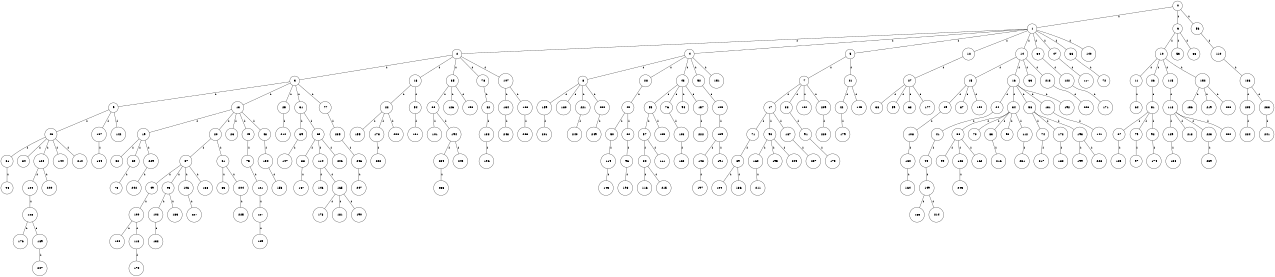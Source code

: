 graph G {
size="8.5,11;"
ratio = "expand;"
fixedsize="true;"
overlap="scale;"
node[shape=circle,width=.12,hight=.12,fontsize=12]
edge[fontsize=12]

0[label=" 0" color=black, pos="1.6837709,2.2793582!"];
1[label=" 1" color=black, pos="2.8723288,0.46837984!"];
2[label=" 2" color=black, pos="2.6519697,0.54134472!"];
3[label=" 3" color=black, pos="1.1437162,0.65744494!"];
4[label=" 4" color=black, pos="2.2969947,0.27964426!"];
5[label=" 5" color=black, pos="2.8828153,1.3552576!"];
6[label=" 6" color=black, pos="1.5659741,2.1622987!"];
7[label=" 7" color=black, pos="0.63597834,0.77914341!"];
8[label=" 8" color=black, pos="2.9995702,2.2913098!"];
9[label=" 9" color=black, pos="1.1268542,0.43842966!"];
10[label=" 10" color=black, pos="0.67178462,1.3775767!"];
11[label=" 11" color=black, pos="2.9505753,2.7835793!"];
12[label=" 12" color=black, pos="1.8996953,1.4052333!"];
13[label=" 13" color=black, pos="0.97777144,0.19067717!"];
14[label=" 14" color=black, pos="2.8801188,2.7521565!"];
15[label=" 15" color=black, pos="0.40810675,2.8358463!"];
16[label=" 16" color=black, pos="1.5898015,1.279576!"];
17[label=" 17" color=black, pos="1.8868458,2.4954796!"];
18[label=" 18" color=black, pos="2.6977801,0.37413124!"];
19[label=" 19" color=black, pos="2.9080779,0.89592538!"];
20[label=" 20" color=black, pos="2.2209341,2.5902838!"];
21[label=" 21" color=black, pos="2.0616496,1.742451!"];
22[label=" 22" color=black, pos="0.13393679,2.4578655!"];
23[label=" 23" color=black, pos="2.0259074,1.9497205!"];
24[label=" 24" color=black, pos="0.42086797,2.3323645!"];
25[label=" 25" color=black, pos="0.94730222,1.8663441!"];
26[label=" 26" color=black, pos="1.7009004,2.2934376!"];
27[label=" 27" color=black, pos="2.3981859,0.41675146!"];
28[label=" 28" color=black, pos="0.49052166,1.8178254!"];
29[label=" 29" color=black, pos="0.78799618,2.4939396!"];
30[label=" 30" color=black, pos="2.054884,0.46397652!"];
31[label=" 31" color=black, pos="2.2455169,0.69650023!"];
32[label=" 32" color=black, pos="2.6429936,1.9740986!"];
33[label=" 33" color=black, pos="2.8567089,1.2353781!"];
34[label=" 34" color=black, pos="0.080918139,1.1665876!"];
35[label=" 35" color=black, pos="2.7181787,2.098224!"];
36[label=" 36" color=black, pos="2.5903743,0.76087162!"];
37[label=" 37" color=black, pos="2.4763259,1.3003034!"];
38[label=" 38" color=black, pos="0.20661626,2.6120013!"];
39[label=" 39" color=black, pos="0.17797698,0.11851802!"];
40[label=" 40" color=black, pos="1.3373663,1.4112664!"];
41[label=" 41" color=black, pos="0.93305939,2.7516844!"];
42[label=" 42" color=black, pos="1.1754602,2.4930816!"];
43[label=" 43" color=black, pos="2.501611,0.10233934!"];
44[label=" 44" color=black, pos="0.50735501,2.4703557!"];
45[label=" 45" color=black, pos="1.1180222,0.51489084!"];
46[label=" 46" color=black, pos="1.5349391,2.7767716!"];
47[label=" 47" color=black, pos="0.43539362,2.5338866!"];
48[label=" 48" color=black, pos="0.98790623,2.966835!"];
49[label=" 49" color=black, pos="0.59179756,0.93494315!"];
50[label=" 50" color=black, pos="2.6367914,0.66089674!"];
51[label=" 51" color=black, pos="0.019330285,2.2303877!"];
52[label=" 52" color=black, pos="0.62644703,2.5103662!"];
53[label=" 53" color=black, pos="2.4714026,2.0691076!"];
54[label=" 54" color=black, pos="0.15214917,0.71925775!"];
55[label=" 55" color=black, pos="0.74116878,0.36030267!"];
56[label=" 56" color=black, pos="1.1982974,0.65004064!"];
57[label=" 57" color=black, pos="2.0456571,2.5573528!"];
58[label=" 58" color=black, pos="0.013008512,2.820851!"];
59[label=" 59" color=black, pos="0.9814856,2.5590241!"];
60[label=" 60" color=black, pos="1.7519822,1.3524018!"];
61[label=" 61" color=black, pos="1.0946474,2.2297265!"];
62[label=" 62" color=black, pos="0.26738859,2.8343393!"];
63[label=" 63" color=black, pos="0.20212863,0.73763238!"];
64[label=" 64" color=black, pos="1.5217797,0.19052107!"];
65[label=" 65" color=black, pos="2.9726568,0.24988532!"];
66[label=" 66" color=black, pos="1.9661234,0.018004118!"];
67[label=" 67" color=black, pos="1.121975,0.5555416!"];
68[label=" 68" color=black, pos="1.6464185,0.097341994!"];
69[label=" 69" color=black, pos="0.32945282,2.9878624!"];
70[label=" 70" color=black, pos="2.2760527,0.60539879!"];
71[label=" 71" color=black, pos="2.0168437,1.8786074!"];
72[label=" 72" color=black, pos="2.7307042,1.1060602!"];
73[label=" 73" color=black, pos="1.8170024,2.6890263!"];
74[label=" 74" color=black, pos="2.4266818,1.7307347!"];
75[label=" 75" color=black, pos="2.2840586,1.422614!"];
76[label=" 76" color=black, pos="2.1942197,1.671543!"];
77[label=" 77" color=black, pos="0.84702451,2.120514!"];
78[label=" 78" color=black, pos="0.4816072,1.6012586!"];
79[label=" 79" color=black, pos="0.068943927,0.037074356!"];
80[label=" 80" color=black, pos="0.54899448,1.5030091!"];
81[label=" 81" color=black, pos="0.49908007,1.1491226!"];
82[label=" 82" color=black, pos="2.8990659,2.4744187!"];
83[label=" 83" color=black, pos="0.16613359,1.1136017!"];
84[label=" 84" color=black, pos="1.4169888,0.88402587!"];
85[label=" 85" color=black, pos="2.4445502,2.3870905!"];
86[label=" 86" color=black, pos="1.7304526,0.42460831!"];
87[label=" 87" color=black, pos="2.4682151,2.5990446!"];
88[label=" 88" color=black, pos="0.60481722,2.3832064!"];
89[label=" 89" color=black, pos="2.2940892,1.0296592!"];
90[label=" 90" color=black, pos="1.4121862,2.3762796!"];
91[label=" 91" color=black, pos="2.4011107,2.9386731!"];
92[label=" 92" color=black, pos="0.27502598,0.082112787!"];
93[label=" 93" color=black, pos="0.82723884,1.6457335!"];
94[label=" 94" color=black, pos="0.45755242,2.3570879!"];
95[label=" 95" color=black, pos="1.5320245,0.94297707!"];
96[label=" 96" color=black, pos="1.0581863,0.24073902!"];
97[label=" 97" color=black, pos="0.85851243,1.5454306!"];
98[label=" 98" color=black, pos="2.7744761,2.8490185!"];
99[label=" 99" color=black, pos="1.4115914,1.9936863!"];
100[label=" 100" color=black, pos="0.61039062,0.40619353!"];
101[label=" 101" color=black, pos="2.5450024,2.9953209!"];
102[label=" 102" color=black, pos="2.1222689,2.9283223!"];
103[label=" 103" color=black, pos="1.3085414,1.7911351!"];
104[label=" 104" color=black, pos="2.1974829,2.7190032!"];
105[label=" 105" color=black, pos="0.30227232,1.326694!"];
106[label=" 106" color=black, pos="1.1861439,1.2523353!"];
107[label=" 107" color=black, pos="0.96340405,2.2843527!"];
108[label=" 108" color=black, pos="0.32182064,1.0114241!"];
109[label=" 109" color=black, pos="0.74247329,2.8693779!"];
110[label=" 110" color=black, pos="0.35915381,1.5190355!"];
111[label=" 111" color=black, pos="2.6689996,0.034422921!"];
112[label=" 112" color=black, pos="1.3420447,0.92247774!"];
113[label=" 113" color=black, pos="0.017859948,0.72106552!"];
114[label=" 114" color=black, pos="2.4248841,1.8017392!"];
115[label=" 115" color=black, pos="0.21942234,0.96208283!"];
116[label=" 116" color=black, pos="1.7766382,1.408066!"];
117[label=" 117" color=black, pos="1.9802519,2.3838537!"];
118[label=" 118" color=black, pos="0.075144053,2.0071009!"];
119[label=" 119" color=black, pos="1.2130598,1.6106261!"];
120[label=" 120" color=black, pos="0.79495001,2.1994216!"];
121[label=" 121" color=black, pos="0.78227553,2.0168139!"];
122[label=" 122" color=black, pos="2.8938879,1.5954478!"];
123[label=" 123" color=black, pos="1.904645,0.65455324!"];
124[label=" 124" color=black, pos="0.53103761,1.2003947!"];
125[label=" 125" color=black, pos="0.34006313,1.8506953!"];
126[label=" 126" color=black, pos="2.4871376,1.1593508!"];
127[label=" 127" color=black, pos="1.8993201,1.255302!"];
128[label=" 128" color=black, pos="2.3030807,0.50708005!"];
129[label=" 129" color=black, pos="1.3752108,2.2925159!"];
130[label=" 130" color=black, pos="2.342447,1.382409!"];
131[label=" 131" color=black, pos="1.4454944,2.9283753!"];
132[label=" 132" color=black, pos="2.0995815,2.4878216!"];
133[label=" 133" color=black, pos="0.71301843,2.8548518!"];
134[label=" 134" color=black, pos="2.196313,1.9003535!"];
135[label=" 135" color=black, pos="2.7841795,0.7899032!"];
136[label=" 136" color=black, pos="1.6103791,0.17261651!"];
137[label=" 137" color=black, pos="2.8208771,2.2546886!"];
138[label=" 138" color=black, pos="1.3530962,1.4104162!"];
139[label=" 139" color=black, pos="1.6740598,0.77512261!"];
140[label=" 140" color=black, pos="1.4675615,1.2132858!"];
141[label=" 141" color=black, pos="2.601461,1.3807359!"];
142[label=" 142" color=black, pos="0.082340234,2.8934071!"];
143[label=" 143" color=black, pos="0.43674485,2.95378!"];
144[label=" 144" color=black, pos="1.9802936,2.0327138!"];
145[label=" 145" color=black, pos="1.5915289,0.96449487!"];
146[label=" 146" color=black, pos="1.9244999,0.74321573!"];
147[label=" 147" color=black, pos="2.7137025,0.37220094!"];
148[label=" 148" color=black, pos="2.7812825,2.3618438!"];
149[label=" 149" color=black, pos="0.65362441,1.1805175!"];
150[label=" 150" color=black, pos="1.0236691,0.60248439!"];
151[label=" 151" color=black, pos="2.757235,1.5075379!"];
152[label=" 152" color=black, pos="0.6826609,0.53869935!"];
153[label=" 153" color=black, pos="1.8276542,2.218815!"];
154[label=" 154" color=black, pos="1.8781053,2.3507138!"];
155[label=" 155" color=black, pos="1.480369,2.7730717!"];
156[label=" 156" color=black, pos="0.30840152,1.644395!"];
157[label=" 157" color=black, pos="2.8774952,1.6979906!"];
158[label=" 158" color=black, pos="2.8988372,0.36157839!"];
159[label=" 159" color=black, pos="2.8567394,1.3936008!"];
160[label=" 160" color=black, pos="0.4093681,0.8135901!"];
161[label=" 161" color=black, pos="0.4354944,0.98917635!"];
162[label=" 162" color=black, pos="0.99443577,0.90540739!"];
163[label=" 163" color=black, pos="1.0628049,2.7364563!"];
164[label=" 164" color=black, pos="1.8133945,2.3332323!"];
165[label=" 165" color=black, pos="2.2057639,0.59205417!"];
166[label=" 166" color=black, pos="0.33169787,1.7606733!"];
167[label=" 167" color=black, pos="0.8227489,0.72783749!"];
168[label=" 168" color=black, pos="1.0865743,1.4691393!"];
169[label=" 169" color=black, pos="1.5738327,1.8356684!"];
170[label=" 170" color=black, pos="0.79820575,1.0430732!"];
171[label=" 171" color=black, pos="2.4195549,1.232217!"];
172[label=" 172" color=black, pos="2.1603809,0.92383918!"];
173[label=" 173" color=black, pos="2.5966722,0.47074599!"];
174[label=" 174" color=black, pos="1.4695259,2.1168074!"];
175[label=" 175" color=black, pos="2.3856935,0.52439181!"];
176[label=" 176" color=black, pos="0.38607243,0.9943366!"];
177[label=" 177" color=black, pos="1.4518467,1.5281735!"];
178[label=" 178" color=black, pos="0.57108081,1.1110631!"];
179[label=" 179" color=black, pos="2.3507763,2.2235851!"];
180[label=" 180" color=black, pos="1.9087294,1.8773021!"];
181[label=" 181" color=black, pos="1.6633176,2.4337718!"];
182[label=" 182" color=black, pos="2.5794675,1.4251183!"];
183[label=" 183" color=black, pos="1.395224,0.43742882!"];
184[label=" 184" color=black, pos="2.9430412,2.7412015!"];
185[label=" 185" color=black, pos="0.26177043,1.6449403!"];
186[label=" 186" color=black, pos="1.8406218,1.8234869!"];
187[label=" 187" color=black, pos="2.0992834,2.7025554!"];
188[label=" 188" color=black, pos="2.1944962,1.5134145!"];
189[label=" 189" color=black, pos="0.9279057,1.9906573!"];
190[label=" 190" color=black, pos="2.4977654,2.4725341!"];
191[label=" 191" color=black, pos="0.36528569,1.6742858!"];
192[label=" 192" color=black, pos="0.34172838,2.7032147!"];
193[label=" 193" color=black, pos="2.6848624,1.4363501!"];
194[label=" 194" color=black, pos="2.1041584,0.71688228!"];
195[label=" 195" color=black, pos="2.3069089,2.2114546!"];
196[label=" 196" color=black, pos="0.99929526,2.3592189!"];
197[label=" 197" color=black, pos="2.6720554,2.4345741!"];
198[label=" 198" color=black, pos="0.76565181,1.0628102!"];
199[label=" 199" color=black, pos="2.8170712,0.43926438!"];
200[label=" 200" color=black, pos="1.1525833,1.7622984!"];
201[label=" 201" color=black, pos="1.4906341,1.3629298!"];
202[label=" 202" color=black, pos="2.4584854,2.7982343!"];
203[label=" 203" color=black, pos="2.4992498,0.26679953!"];
204[label=" 204" color=black, pos="0.73455798,1.425746!"];
205[label=" 205" color=black, pos="2.9758947,1.5764341!"];
206[label=" 206" color=black, pos="2.7674284,0.87248403!"];
207[label=" 207" color=black, pos="0.37634024,1.7432993!"];
208[label=" 208" color=black, pos="0.45422753,1.3663692!"];
209[label=" 209" color=black, pos="1.7042462,2.5396542!"];
210[label=" 210" color=black, pos="0.80911101,2.928126!"];
211[label=" 211" color=black, pos="1.3475773,0.8069058!"];
212[label=" 212" color=black, pos="1.820944,1.4887487!"];
213[label=" 213" color=black, pos="0.092971925,2.5383852!"];
214[label=" 214" color=black, pos="1.7044271,1.4449!"];
215[label=" 215" color=black, pos="1.7226176,0.60969083!"];
216[label=" 216" color=black, pos="2.6937969,0.12170683!"];
217[label=" 217" color=black, pos="0.70535894,0.56077465!"];
218[label=" 218" color=black, pos="2.9992495,1.8228307!"];
219[label=" 219" color=black, pos="0.68382611,0.42896211!"];
220[label=" 220" color=black, pos="1.8623883,0.30160876!"];
221[label=" 221" color=black, pos="0.98289356,2.8157606!"];
222[label=" 222" color=black, pos="1.2508632,1.7680879!"];
223[label=" 223" color=black, pos="0.4488598,1.150326!"];
224[label=" 224" color=black, pos="2.3538387,1.5406998!"];
225[label=" 225" color=black, pos="1.9333938,1.5736676!"];
226[label=" 226" color=black, pos="2.5903751,2.27947!"];
227[label=" 227" color=black, pos="2.0262349,2.7789713!"];
228[label=" 228" color=black, pos="2.6261429,1.8439835!"];
229[label=" 229" color=black, pos="1.920574,1.2963571!"];
230[label=" 230" color=black, pos="0.92040462,2.1449179!"];
231[label=" 231" color=black, pos="0.44222379,1.5119212!"];
232[label=" 232" color=black, pos="2.5672767,0.85526023!"];
233[label=" 233" color=black, pos="2.1540954,1.4333137!"];
234[label=" 234" color=black, pos="0.82542625,2.0186716!"];
235[label=" 235" color=black, pos="0.42121591,0.74028439!"];
236[label=" 236" color=black, pos="1.8782229,1.6563953!"];
237[label=" 237" color=black, pos="2.2440119,1.970234!"];
238[label=" 238" color=black, pos="0.017197451,1.533681!"];
239[label=" 239" color=black, pos="2.4103959,1.2554838!"];
240[label=" 240" color=black, pos="1.0982231,0.47834305!"];
241[label=" 241" color=black, pos="2.5396719,2.9967889!"];
242[label=" 242" color=black, pos="1.6244405,1.2167593!"];
243[label=" 243" color=black, pos="0.8131034,2.0930153!"];
244[label=" 244" color=black, pos="2.5413115,0.49012317!"];
245[label=" 245" color=black, pos="1.702163,0.94973999!"];
246[label=" 246" color=black, pos="1.5755091,0.17878171!"];
247[label=" 247" color=black, pos="0.52902308,2.9635775!"];
248[label=" 248" color=black, pos="2.5450095,2.8795646!"];
249[label=" 249" color=black, pos="2.3535773,2.4497795!"];
0--1[label="1"]
0--6[label="1"]
0--56[label="1"]
1--2[label="1"]
1--4[label="1"]
1--5[label="1"]
1--12[label="1"]
1--14[label="1"]
1--30[label="1"]
1--47[label="1"]
1--66[label="1"]
1--140[label="1"]
2--3[label="1"]
2--18[label="1"]
2--35[label="1"]
2--78[label="1"]
2--107[label="1"]
3--9[label="1"]
3--13[label="1"]
3--25[label="1"]
3--31[label="1"]
3--77[label="1"]
4--8[label="1"]
4--28[label="1"]
4--43[label="1"]
4--52[label="1"]
4--151[label="1"]
5--7[label="1"]
5--21[label="1"]
6--10[label="1"]
6--53[label="1"]
6--86[label="1"]
7--17[label="1"]
7--33[label="1"]
7--182[label="1"]
7--209[label="1"]
8--159[label="1"]
8--180[label="1"]
8--221[label="1"]
8--230[label="1"]
9--46[label="1"]
9--137[label="1"]
9--142[label="1"]
10--11[label="1"]
10--26[label="1"]
10--115[label="1"]
10--152[label="1"]
11--64[label="1"]
12--27[label="1"]
13--19[label="1"]
13--20[label="1"]
13--23[label="1"]
13--45[label="1"]
13--48[label="1"]
14--15[label="1"]
14--16[label="1"]
14--63[label="1"]
14--213[label="1"]
15--29[label="1"]
15--87[label="1"]
15--154[label="1"]
16--24[label="1"]
16--34[label="1"]
16--58[label="1"]
16--131[label="1"]
16--192[label="1"]
17--71[label="1"]
17--90[label="1"]
17--187[label="1"]
18--22[label="1"]
18--54[label="1"]
19--32[label="1"]
19--69[label="1"]
19--229[label="1"]
20--37[label="1"]
20--81[label="1"]
21--42[label="1"]
21--145[label="1"]
22--155[label="1"]
22--173[label="1"]
22--208[label="1"]
24--41[label="1"]
25--212[label="1"]
26--51[label="1"]
27--38[label="1"]
27--59[label="1"]
27--68[label="1"]
27--177[label="1"]
28--40[label="1"]
29--108[label="1"]
30--122[label="1"]
31--39[label="1"]
31--65[label="1"]
33--91[label="1"]
34--36[label="1"]
34--70[label="1"]
34--83[label="1"]
34--93[label="1"]
34--112[label="1"]
35--60[label="1"]
35--126[label="1"]
35--158[label="1"]
36--99[label="1"]
36--123[label="1"]
36--162[label="1"]
37--49[label="1"]
37--95[label="1"]
37--106[label="1"]
37--166[label="1"]
39--147[label="1"]
40--50[label="1"]
40--62[label="1"]
41--44[label="1"]
42--179[label="1"]
43--55[label="1"]
43--76[label="1"]
43--94[label="1"]
43--157[label="1"]
44--149[label="1"]
45--75[label="1"]
46--61[label="1"]
46--84[label="1"]
46--120[label="1"]
46--144[label="1"]
46--210[label="1"]
47--117[label="1"]
48--150[label="1"]
49--100[label="1"]
50--119[label="1"]
51--67[label="1"]
51--79[label="1"]
51--92[label="1"]
52--105[label="1"]
54--161[label="1"]
55--57[label="1"]
55--135[label="1"]
56--110[label="1"]
57--80[label="1"]
57--111[label="1"]
58--74[label="1"]
58--172[label="1"]
58--193[label="1"]
60--101[label="1"]
60--194[label="1"]
61--98[label="1"]
62--96[label="1"]
65--88[label="1"]
65--114[label="1"]
65--206[label="1"]
66--72[label="1"]
67--125[label="1"]
69--73[label="1"]
71--89[label="1"]
74--217[label="1"]
75--121[label="1"]
76--103[label="1"]
77--235[label="1"]
78--82[label="1"]
79--97[label="1"]
80--116[label="1"]
80--215[label="1"]
81--85[label="1"]
81--204[label="1"]
82--133[label="1"]
83--216[label="1"]
88--167[label="1"]
89--109[label="1"]
89--186[label="1"]
90--160[label="1"]
90--195[label="1"]
90--244[label="1"]
91--175[label="1"]
92--174[label="1"]
95--102[label="1"]
95--183[label="1"]
96--198[label="1"]
100--104[label="1"]
100--113[label="1"]
102--132[label="1"]
103--163[label="1"]
105--139[label="1"]
106--227[label="1"]
107--134[label="1"]
107--168[label="1"]
108--130[label="1"]
110--136[label="1"]
112--231[label="1"]
113--170[label="1"]
114--146[label="1"]
114--165[label="1"]
115--118[label="1"]
118--129[label="1"]
118--218[label="1"]
118--223[label="1"]
118--232[label="1"]
119--143[label="1"]
120--124[label="1"]
120--200[label="1"]
121--127[label="1"]
122--171[label="1"]
123--243[label="1"]
124--128[label="1"]
127--169[label="1"]
128--176[label="1"]
128--189[label="1"]
129--138[label="1"]
130--164[label="1"]
131--141[label="1"]
133--196[label="1"]
134--248[label="1"]
136--205[label="1"]
136--233[label="1"]
137--184[label="1"]
139--148[label="1"]
139--191[label="1"]
148--197[label="1"]
149--185[label="1"]
149--214[label="1"]
150--153[label="1"]
152--156[label="1"]
152--219[label="1"]
152--238[label="1"]
157--222[label="1"]
159--201[label="1"]
160--211[label="1"]
165--178[label="1"]
165--181[label="1"]
165--190[label="1"]
168--203[label="1"]
172--188[label="1"]
173--202[label="1"]
187--237[label="1"]
189--207[label="1"]
193--199[label="1"]
193--228[label="1"]
194--234[label="1"]
194--245[label="1"]
204--225[label="1"]
205--224[label="1"]
209--220[label="1"]
213--226[label="1"]
221--240[label="1"]
223--239[label="1"]
229--242[label="1"]
230--249[label="1"]
233--241[label="1"]
234--236[label="1"]
235--246[label="1"]
246--247[label="1"]

}
